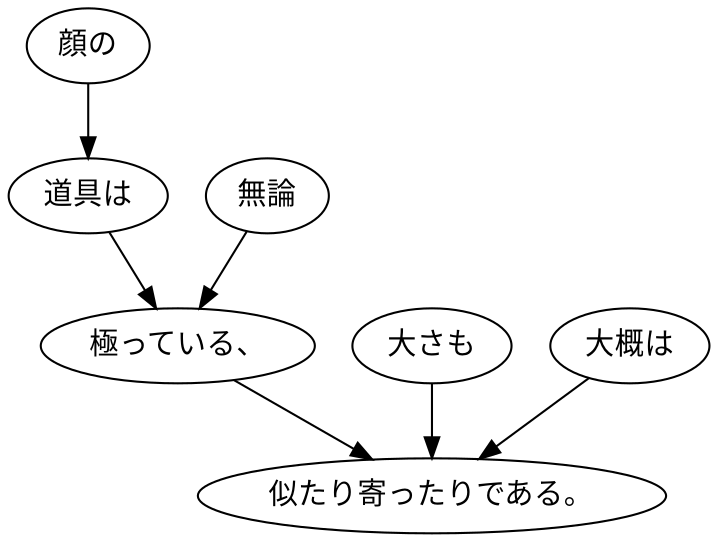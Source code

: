 digraph graph2769 {
	node0 [label="顔の"];
	node1 [label="道具は"];
	node2 [label="無論"];
	node3 [label="極っている、"];
	node4 [label="大さも"];
	node5 [label="大概は"];
	node6 [label="似たり寄ったりである。"];
	node0 -> node1;
	node1 -> node3;
	node2 -> node3;
	node3 -> node6;
	node4 -> node6;
	node5 -> node6;
}
